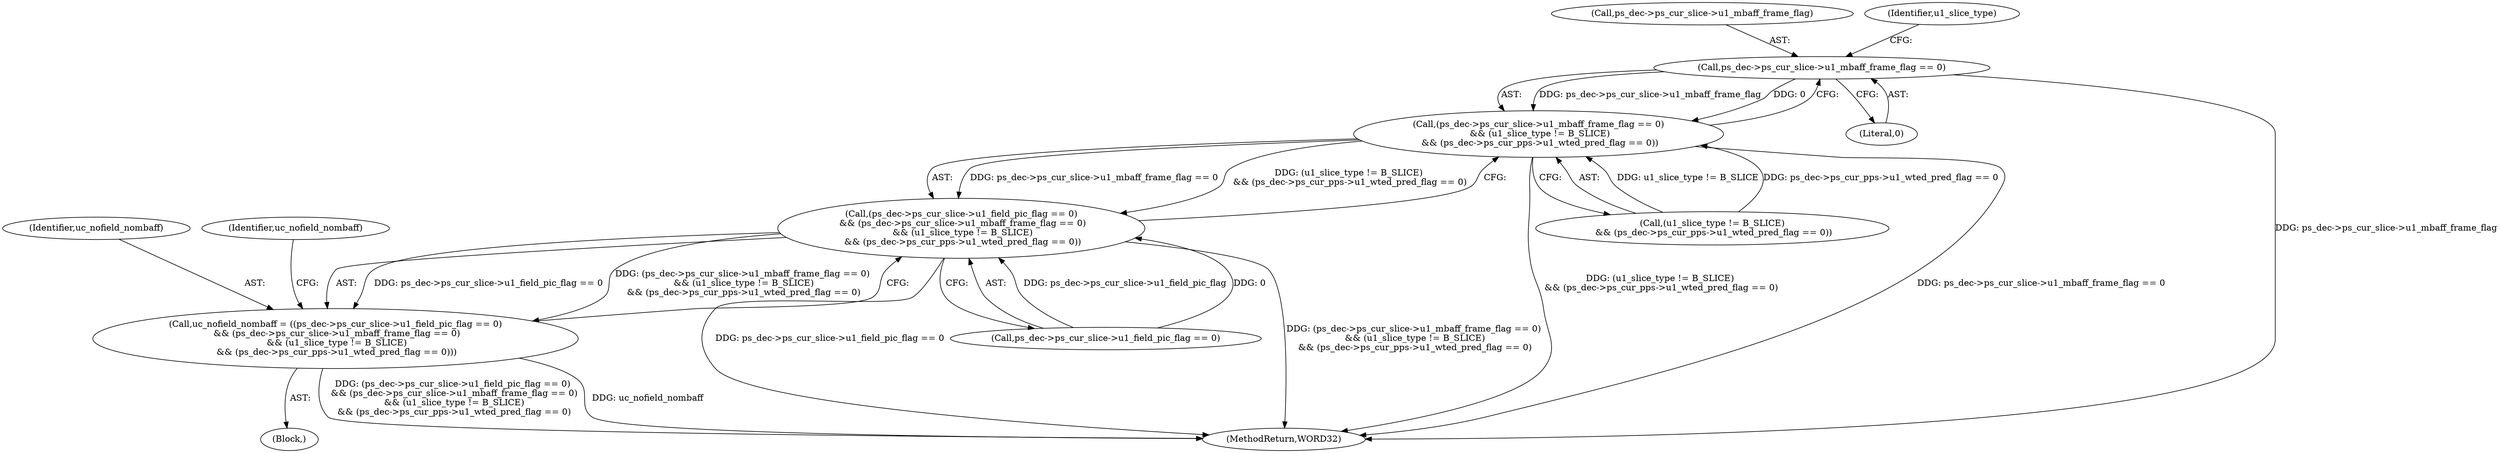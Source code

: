 digraph "0_Android_6c327afb263837bc90760c55c6605b26161a4eb9_0@pointer" {
"1001737" [label="(Call,ps_dec->ps_cur_slice->u1_mbaff_frame_flag == 0)"];
"1001736" [label="(Call,(ps_dec->ps_cur_slice->u1_mbaff_frame_flag == 0)\n && (u1_slice_type != B_SLICE)\n && (ps_dec->ps_cur_pps->u1_wted_pred_flag == 0))"];
"1001728" [label="(Call,(ps_dec->ps_cur_slice->u1_field_pic_flag == 0)\n && (ps_dec->ps_cur_slice->u1_mbaff_frame_flag == 0)\n && (u1_slice_type != B_SLICE)\n && (ps_dec->ps_cur_pps->u1_wted_pred_flag == 0))"];
"1001726" [label="(Call,uc_nofield_nombaff = ((ps_dec->ps_cur_slice->u1_field_pic_flag == 0)\n && (ps_dec->ps_cur_slice->u1_mbaff_frame_flag == 0)\n && (u1_slice_type != B_SLICE)\n && (ps_dec->ps_cur_pps->u1_wted_pred_flag == 0)))"];
"1001744" [label="(Call,(u1_slice_type != B_SLICE)\n && (ps_dec->ps_cur_pps->u1_wted_pred_flag == 0))"];
"1001743" [label="(Literal,0)"];
"1001728" [label="(Call,(ps_dec->ps_cur_slice->u1_field_pic_flag == 0)\n && (ps_dec->ps_cur_slice->u1_mbaff_frame_flag == 0)\n && (u1_slice_type != B_SLICE)\n && (ps_dec->ps_cur_pps->u1_wted_pred_flag == 0))"];
"1001738" [label="(Call,ps_dec->ps_cur_slice->u1_mbaff_frame_flag)"];
"1001727" [label="(Identifier,uc_nofield_nombaff)"];
"1001737" [label="(Call,ps_dec->ps_cur_slice->u1_mbaff_frame_flag == 0)"];
"1001726" [label="(Call,uc_nofield_nombaff = ((ps_dec->ps_cur_slice->u1_field_pic_flag == 0)\n && (ps_dec->ps_cur_slice->u1_mbaff_frame_flag == 0)\n && (u1_slice_type != B_SLICE)\n && (ps_dec->ps_cur_pps->u1_wted_pred_flag == 0)))"];
"1001756" [label="(Identifier,uc_nofield_nombaff)"];
"1001729" [label="(Call,ps_dec->ps_cur_slice->u1_field_pic_flag == 0)"];
"1001736" [label="(Call,(ps_dec->ps_cur_slice->u1_mbaff_frame_flag == 0)\n && (u1_slice_type != B_SLICE)\n && (ps_dec->ps_cur_pps->u1_wted_pred_flag == 0))"];
"1001724" [label="(Block,)"];
"1001746" [label="(Identifier,u1_slice_type)"];
"1002606" [label="(MethodReturn,WORD32)"];
"1001737" -> "1001736"  [label="AST: "];
"1001737" -> "1001743"  [label="CFG: "];
"1001738" -> "1001737"  [label="AST: "];
"1001743" -> "1001737"  [label="AST: "];
"1001746" -> "1001737"  [label="CFG: "];
"1001736" -> "1001737"  [label="CFG: "];
"1001737" -> "1002606"  [label="DDG: ps_dec->ps_cur_slice->u1_mbaff_frame_flag"];
"1001737" -> "1001736"  [label="DDG: ps_dec->ps_cur_slice->u1_mbaff_frame_flag"];
"1001737" -> "1001736"  [label="DDG: 0"];
"1001736" -> "1001728"  [label="AST: "];
"1001736" -> "1001744"  [label="CFG: "];
"1001744" -> "1001736"  [label="AST: "];
"1001728" -> "1001736"  [label="CFG: "];
"1001736" -> "1002606"  [label="DDG: (u1_slice_type != B_SLICE)\n && (ps_dec->ps_cur_pps->u1_wted_pred_flag == 0)"];
"1001736" -> "1002606"  [label="DDG: ps_dec->ps_cur_slice->u1_mbaff_frame_flag == 0"];
"1001736" -> "1001728"  [label="DDG: ps_dec->ps_cur_slice->u1_mbaff_frame_flag == 0"];
"1001736" -> "1001728"  [label="DDG: (u1_slice_type != B_SLICE)\n && (ps_dec->ps_cur_pps->u1_wted_pred_flag == 0)"];
"1001744" -> "1001736"  [label="DDG: u1_slice_type != B_SLICE"];
"1001744" -> "1001736"  [label="DDG: ps_dec->ps_cur_pps->u1_wted_pred_flag == 0"];
"1001728" -> "1001726"  [label="AST: "];
"1001728" -> "1001729"  [label="CFG: "];
"1001729" -> "1001728"  [label="AST: "];
"1001726" -> "1001728"  [label="CFG: "];
"1001728" -> "1002606"  [label="DDG: ps_dec->ps_cur_slice->u1_field_pic_flag == 0"];
"1001728" -> "1002606"  [label="DDG: (ps_dec->ps_cur_slice->u1_mbaff_frame_flag == 0)\n && (u1_slice_type != B_SLICE)\n && (ps_dec->ps_cur_pps->u1_wted_pred_flag == 0)"];
"1001728" -> "1001726"  [label="DDG: ps_dec->ps_cur_slice->u1_field_pic_flag == 0"];
"1001728" -> "1001726"  [label="DDG: (ps_dec->ps_cur_slice->u1_mbaff_frame_flag == 0)\n && (u1_slice_type != B_SLICE)\n && (ps_dec->ps_cur_pps->u1_wted_pred_flag == 0)"];
"1001729" -> "1001728"  [label="DDG: ps_dec->ps_cur_slice->u1_field_pic_flag"];
"1001729" -> "1001728"  [label="DDG: 0"];
"1001726" -> "1001724"  [label="AST: "];
"1001727" -> "1001726"  [label="AST: "];
"1001756" -> "1001726"  [label="CFG: "];
"1001726" -> "1002606"  [label="DDG: (ps_dec->ps_cur_slice->u1_field_pic_flag == 0)\n && (ps_dec->ps_cur_slice->u1_mbaff_frame_flag == 0)\n && (u1_slice_type != B_SLICE)\n && (ps_dec->ps_cur_pps->u1_wted_pred_flag == 0)"];
"1001726" -> "1002606"  [label="DDG: uc_nofield_nombaff"];
}
